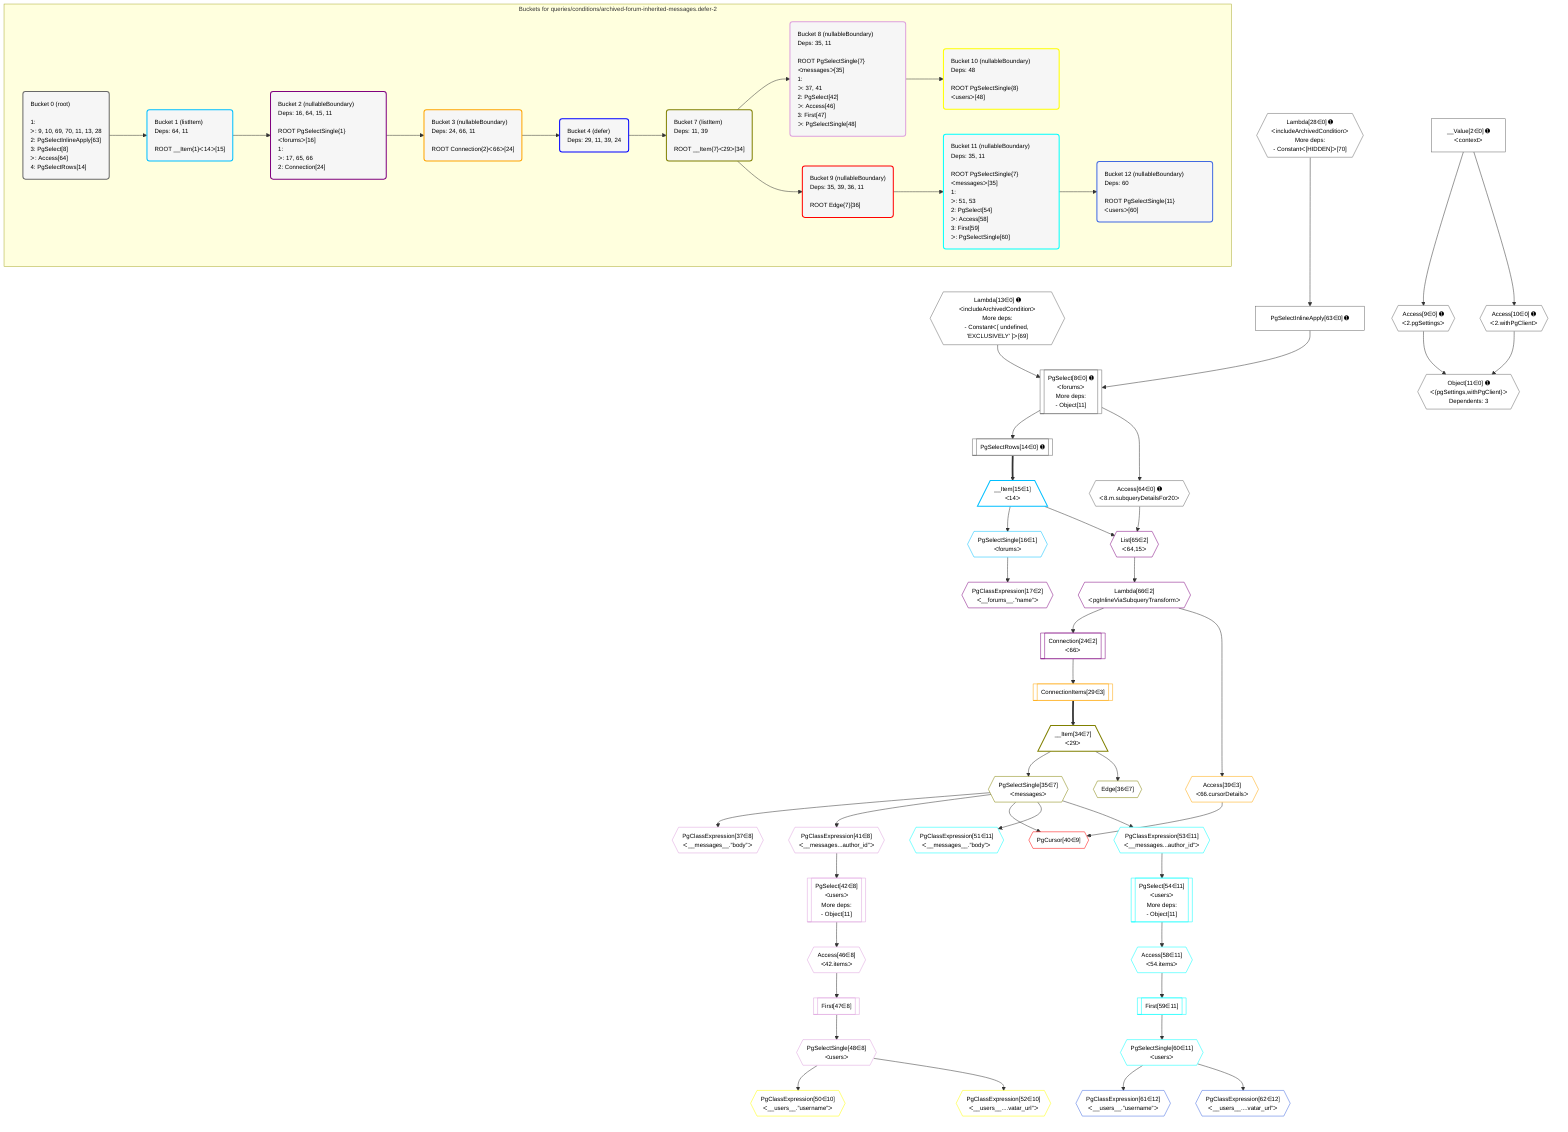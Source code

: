 %%{init: {'themeVariables': { 'fontSize': '12px'}}}%%
graph TD
    classDef path fill:#eee,stroke:#000,color:#000
    classDef plan fill:#fff,stroke-width:1px,color:#000
    classDef itemplan fill:#fff,stroke-width:2px,color:#000
    classDef unbatchedplan fill:#dff,stroke-width:1px,color:#000
    classDef sideeffectplan fill:#fcc,stroke-width:2px,color:#000
    classDef bucket fill:#f6f6f6,color:#000,stroke-width:2px,text-align:left

    subgraph "Buckets for queries/conditions/archived-forum-inherited-messages.defer-2"
    Bucket0("Bucket 0 (root)<br /><br />1: <br />ᐳ: 9, 10, 69, 70, 11, 13, 28<br />2: PgSelectInlineApply[63]<br />3: PgSelect[8]<br />ᐳ: Access[64]<br />4: PgSelectRows[14]"):::bucket
    Bucket1("Bucket 1 (listItem)<br />Deps: 64, 11<br /><br />ROOT __Item{1}ᐸ14ᐳ[15]"):::bucket
    Bucket2("Bucket 2 (nullableBoundary)<br />Deps: 16, 64, 15, 11<br /><br />ROOT PgSelectSingle{1}ᐸforumsᐳ[16]<br />1: <br />ᐳ: 17, 65, 66<br />2: Connection[24]"):::bucket
    Bucket3("Bucket 3 (nullableBoundary)<br />Deps: 24, 66, 11<br /><br />ROOT Connection{2}ᐸ66ᐳ[24]"):::bucket
    Bucket4("Bucket 4 (defer)<br />Deps: 29, 11, 39, 24"):::bucket
    Bucket7("Bucket 7 (listItem)<br />Deps: 11, 39<br /><br />ROOT __Item{7}ᐸ29ᐳ[34]"):::bucket
    Bucket8("Bucket 8 (nullableBoundary)<br />Deps: 35, 11<br /><br />ROOT PgSelectSingle{7}ᐸmessagesᐳ[35]<br />1: <br />ᐳ: 37, 41<br />2: PgSelect[42]<br />ᐳ: Access[46]<br />3: First[47]<br />ᐳ: PgSelectSingle[48]"):::bucket
    Bucket9("Bucket 9 (nullableBoundary)<br />Deps: 35, 39, 36, 11<br /><br />ROOT Edge{7}[36]"):::bucket
    Bucket10("Bucket 10 (nullableBoundary)<br />Deps: 48<br /><br />ROOT PgSelectSingle{8}ᐸusersᐳ[48]"):::bucket
    Bucket11("Bucket 11 (nullableBoundary)<br />Deps: 35, 11<br /><br />ROOT PgSelectSingle{7}ᐸmessagesᐳ[35]<br />1: <br />ᐳ: 51, 53<br />2: PgSelect[54]<br />ᐳ: Access[58]<br />3: First[59]<br />ᐳ: PgSelectSingle[60]"):::bucket
    Bucket12("Bucket 12 (nullableBoundary)<br />Deps: 60<br /><br />ROOT PgSelectSingle{11}ᐸusersᐳ[60]"):::bucket
    end
    Bucket0 --> Bucket1
    Bucket1 --> Bucket2
    Bucket2 --> Bucket3
    Bucket3 --> Bucket4
    Bucket4 --> Bucket7
    Bucket7 --> Bucket8 & Bucket9
    Bucket8 --> Bucket10
    Bucket9 --> Bucket11
    Bucket11 --> Bucket12

    %% plan dependencies
    PgSelect8[["PgSelect[8∈0] ➊<br />ᐸforumsᐳ<br />More deps:<br />- Object[11]"]]:::plan
    Lambda13{{"Lambda[13∈0] ➊<br />ᐸincludeArchivedConditionᐳ<br />More deps:<br />- Constantᐸ[ undefined, 'EXCLUSIVELY' ]ᐳ[69]"}}:::plan
    PgSelectInlineApply63["PgSelectInlineApply[63∈0] ➊"]:::plan
    Lambda13 & PgSelectInlineApply63 --> PgSelect8
    Object11{{"Object[11∈0] ➊<br />ᐸ{pgSettings,withPgClient}ᐳ<br />Dependents: 3"}}:::plan
    Access9{{"Access[9∈0] ➊<br />ᐸ2.pgSettingsᐳ"}}:::plan
    Access10{{"Access[10∈0] ➊<br />ᐸ2.withPgClientᐳ"}}:::plan
    Access9 & Access10 --> Object11
    __Value2["__Value[2∈0] ➊<br />ᐸcontextᐳ"]:::plan
    __Value2 --> Access9
    __Value2 --> Access10
    PgSelectRows14[["PgSelectRows[14∈0] ➊"]]:::plan
    PgSelect8 --> PgSelectRows14
    Lambda28{{"Lambda[28∈0] ➊<br />ᐸincludeArchivedConditionᐳ<br />More deps:<br />- Constantᐸ[HIDDEN]ᐳ[70]"}}:::plan
    Lambda28 --> PgSelectInlineApply63
    Access64{{"Access[64∈0] ➊<br />ᐸ8.m.subqueryDetailsFor20ᐳ"}}:::plan
    PgSelect8 --> Access64
    __Item15[/"__Item[15∈1]<br />ᐸ14ᐳ"\]:::itemplan
    PgSelectRows14 ==> __Item15
    PgSelectSingle16{{"PgSelectSingle[16∈1]<br />ᐸforumsᐳ"}}:::plan
    __Item15 --> PgSelectSingle16
    List65{{"List[65∈2]<br />ᐸ64,15ᐳ"}}:::plan
    Access64 & __Item15 --> List65
    PgClassExpression17{{"PgClassExpression[17∈2]<br />ᐸ__forums__.”name”ᐳ"}}:::plan
    PgSelectSingle16 --> PgClassExpression17
    Connection24[["Connection[24∈2]<br />ᐸ66ᐳ"]]:::plan
    Lambda66{{"Lambda[66∈2]<br />ᐸpgInlineViaSubqueryTransformᐳ"}}:::plan
    Lambda66 --> Connection24
    List65 --> Lambda66
    ConnectionItems29[["ConnectionItems[29∈3]"]]:::plan
    Connection24 --> ConnectionItems29
    Access39{{"Access[39∈3]<br />ᐸ66.cursorDetailsᐳ"}}:::plan
    Lambda66 --> Access39
    __Item34[/"__Item[34∈7]<br />ᐸ29ᐳ"\]:::itemplan
    ConnectionItems29 ==> __Item34
    PgSelectSingle35{{"PgSelectSingle[35∈7]<br />ᐸmessagesᐳ"}}:::plan
    __Item34 --> PgSelectSingle35
    Edge36{{"Edge[36∈7]"}}:::plan
    __Item34 --> Edge36
    PgSelect42[["PgSelect[42∈8]<br />ᐸusersᐳ<br />More deps:<br />- Object[11]"]]:::plan
    PgClassExpression41{{"PgClassExpression[41∈8]<br />ᐸ__messages...author_id”ᐳ"}}:::plan
    PgClassExpression41 --> PgSelect42
    PgClassExpression37{{"PgClassExpression[37∈8]<br />ᐸ__messages__.”body”ᐳ"}}:::plan
    PgSelectSingle35 --> PgClassExpression37
    PgSelectSingle35 --> PgClassExpression41
    Access46{{"Access[46∈8]<br />ᐸ42.itemsᐳ"}}:::plan
    PgSelect42 --> Access46
    First47[["First[47∈8]"]]:::plan
    Access46 --> First47
    PgSelectSingle48{{"PgSelectSingle[48∈8]<br />ᐸusersᐳ"}}:::plan
    First47 --> PgSelectSingle48
    PgCursor40{{"PgCursor[40∈9]"}}:::plan
    PgSelectSingle35 & Access39 --> PgCursor40
    PgClassExpression50{{"PgClassExpression[50∈10]<br />ᐸ__users__.”username”ᐳ"}}:::plan
    PgSelectSingle48 --> PgClassExpression50
    PgClassExpression52{{"PgClassExpression[52∈10]<br />ᐸ__users__....vatar_url”ᐳ"}}:::plan
    PgSelectSingle48 --> PgClassExpression52
    PgSelect54[["PgSelect[54∈11]<br />ᐸusersᐳ<br />More deps:<br />- Object[11]"]]:::plan
    PgClassExpression53{{"PgClassExpression[53∈11]<br />ᐸ__messages...author_id”ᐳ"}}:::plan
    PgClassExpression53 --> PgSelect54
    PgClassExpression51{{"PgClassExpression[51∈11]<br />ᐸ__messages__.”body”ᐳ"}}:::plan
    PgSelectSingle35 --> PgClassExpression51
    PgSelectSingle35 --> PgClassExpression53
    Access58{{"Access[58∈11]<br />ᐸ54.itemsᐳ"}}:::plan
    PgSelect54 --> Access58
    First59[["First[59∈11]"]]:::plan
    Access58 --> First59
    PgSelectSingle60{{"PgSelectSingle[60∈11]<br />ᐸusersᐳ"}}:::plan
    First59 --> PgSelectSingle60
    PgClassExpression61{{"PgClassExpression[61∈12]<br />ᐸ__users__.”username”ᐳ"}}:::plan
    PgSelectSingle60 --> PgClassExpression61
    PgClassExpression62{{"PgClassExpression[62∈12]<br />ᐸ__users__....vatar_url”ᐳ"}}:::plan
    PgSelectSingle60 --> PgClassExpression62

    %% define steps
    classDef bucket0 stroke:#696969
    class Bucket0,__Value2,PgSelect8,Access9,Access10,Object11,Lambda13,PgSelectRows14,Lambda28,PgSelectInlineApply63,Access64 bucket0
    classDef bucket1 stroke:#00bfff
    class Bucket1,__Item15,PgSelectSingle16 bucket1
    classDef bucket2 stroke:#7f007f
    class Bucket2,PgClassExpression17,Connection24,List65,Lambda66 bucket2
    classDef bucket3 stroke:#ffa500
    class Bucket3,ConnectionItems29,Access39 bucket3
    classDef bucket4 stroke:#0000ff
    class Bucket4 bucket4
    classDef bucket7 stroke:#808000
    class Bucket7,__Item34,PgSelectSingle35,Edge36 bucket7
    classDef bucket8 stroke:#dda0dd
    class Bucket8,PgClassExpression37,PgClassExpression41,PgSelect42,Access46,First47,PgSelectSingle48 bucket8
    classDef bucket9 stroke:#ff0000
    class Bucket9,PgCursor40 bucket9
    classDef bucket10 stroke:#ffff00
    class Bucket10,PgClassExpression50,PgClassExpression52 bucket10
    classDef bucket11 stroke:#00ffff
    class Bucket11,PgClassExpression51,PgClassExpression53,PgSelect54,Access58,First59,PgSelectSingle60 bucket11
    classDef bucket12 stroke:#4169e1
    class Bucket12,PgClassExpression61,PgClassExpression62 bucket12